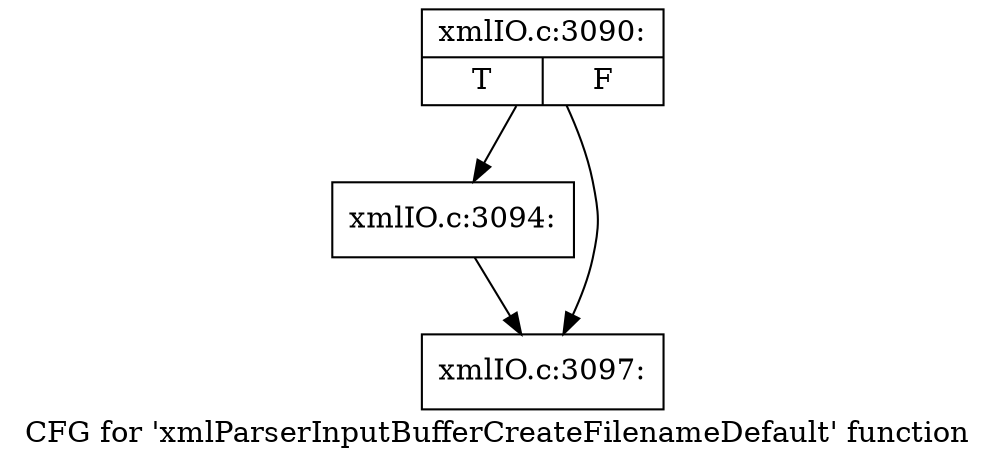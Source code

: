 digraph "CFG for 'xmlParserInputBufferCreateFilenameDefault' function" {
	label="CFG for 'xmlParserInputBufferCreateFilenameDefault' function";

	Node0x55ed347b1a10 [shape=record,label="{xmlIO.c:3090:|{<s0>T|<s1>F}}"];
	Node0x55ed347b1a10 -> Node0x55ed34741450;
	Node0x55ed347b1a10 -> Node0x55ed347414a0;
	Node0x55ed34741450 [shape=record,label="{xmlIO.c:3094:}"];
	Node0x55ed34741450 -> Node0x55ed347414a0;
	Node0x55ed347414a0 [shape=record,label="{xmlIO.c:3097:}"];
}
